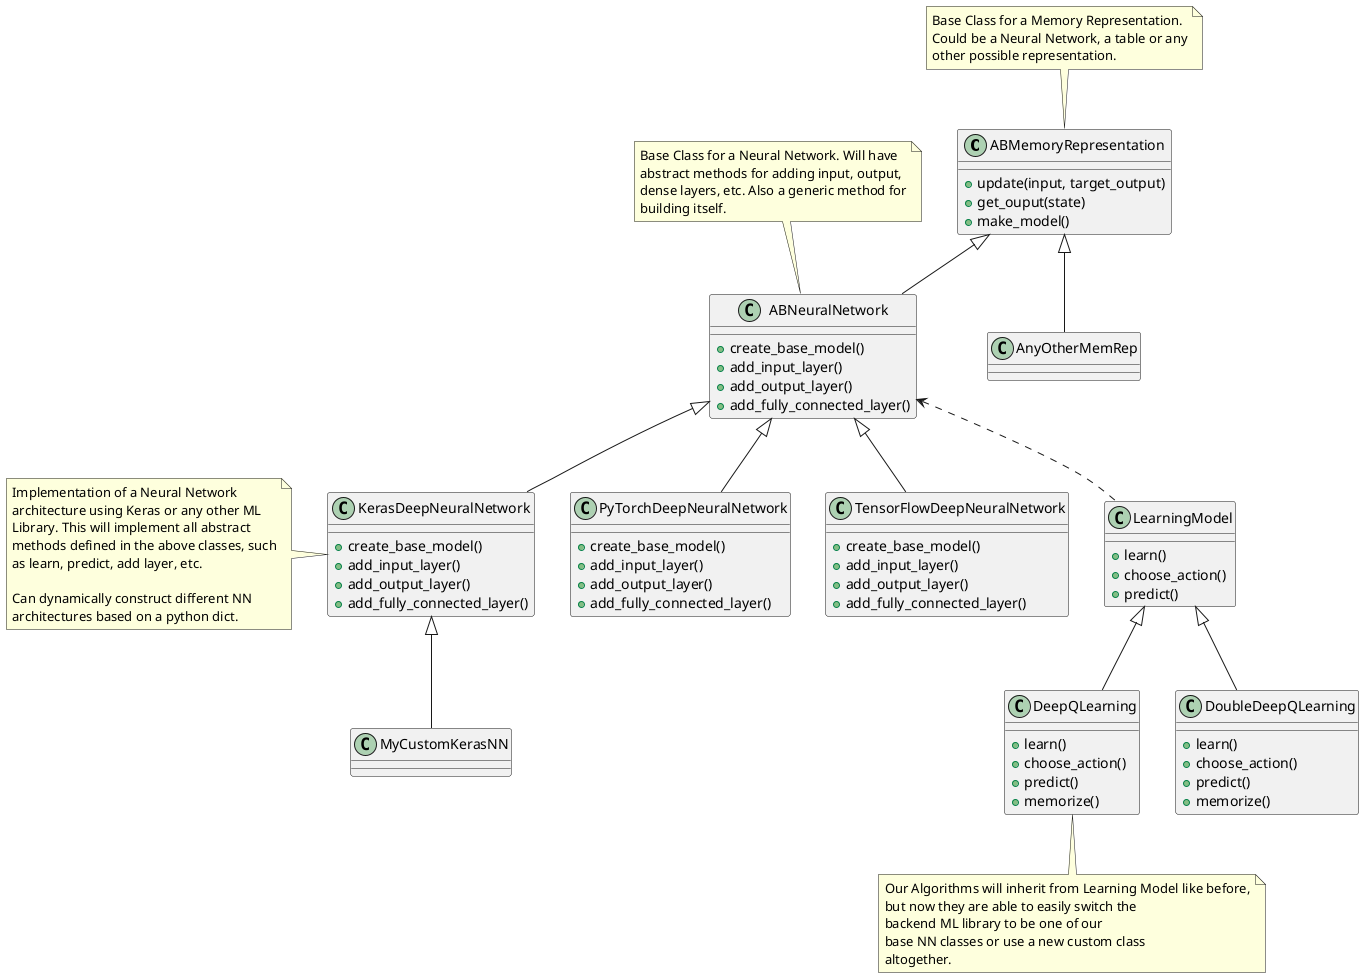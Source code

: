 @startuml
scale 1

' Classes

class ABMemoryRepresentation {
    +update(input, target_output)
    +get_ouput(state)
    +make_model()
}

class ABNeuralNetwork {
    +create_base_model()
    +add_input_layer()
    +add_output_layer()
    +add_fully_connected_layer()
}

class AnyOtherMemRep {}

class KerasDeepNeuralNetwork {
    +create_base_model()
    +add_input_layer()
    +add_output_layer()
    +add_fully_connected_layer()
}

class PyTorchDeepNeuralNetwork {
    +create_base_model()
    +add_input_layer()
    +add_output_layer()
    +add_fully_connected_layer()
}

class TensorFlowDeepNeuralNetwork {
    +create_base_model()
    +add_input_layer()
    +add_output_layer()
    +add_fully_connected_layer()
}

class MyCustomKerasNN {}

class LearningModel {
    +learn()
    +choose_action()
    +predict()
}

class DeepQLearning {
    +learn()
    +choose_action()
    +predict()
    +memorize()
}

class DoubleDeepQLearning {
    +learn()
    +choose_action()
    +predict()
    +memorize()
}

' Notes

note "Base Class for a Memory Representation.\nCould be a Neural Network, a table or any\nother possible representation." as N1

note "Base Class for a Neural Network. Will have\nabstract methods for adding input, output,\ndense layers, etc. Also a generic method for\nbuilding itself." as N2

note "Implementation of a Neural Network\narchitecture using Keras or any other ML\nLibrary. This will implement all abstract\nmethods defined in the above classes, such\nas learn, predict, add layer, etc.\n\nCan dynamically construct different NN\narchitectures based on a python dict." as N3

note "Our Algorithms will inherit from Learning Model like before,\nbut now they are able to easily switch the\nbackend ML library to be one of our\nbase NN classes or use a new custom class\naltogether." as N4


' Relations

ABMemoryRepresentation <|-- ABNeuralNetwork
ABMemoryRepresentation <|-- AnyOtherMemRep

ABNeuralNetwork <|-- KerasDeepNeuralNetwork
ABNeuralNetwork <|-- PyTorchDeepNeuralNetwork
ABNeuralNetwork <|-- TensorFlowDeepNeuralNetwork
KerasDeepNeuralNetwork <|-- MyCustomKerasNN

LearningModel <|-- DeepQLearning
LearningModel <|-- DoubleDeepQLearning

ABNeuralNetwork <.. LearningModel

N1 -- ABMemoryRepresentation
N2 -down- ABNeuralNetwork
N3 -right- KerasDeepNeuralNetwork
N4 -up- DeepQLearning

@enduml
